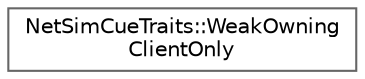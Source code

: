digraph "Graphical Class Hierarchy"
{
 // INTERACTIVE_SVG=YES
 // LATEX_PDF_SIZE
  bgcolor="transparent";
  edge [fontname=Helvetica,fontsize=10,labelfontname=Helvetica,labelfontsize=10];
  node [fontname=Helvetica,fontsize=10,shape=box,height=0.2,width=0.4];
  rankdir="LR";
  Node0 [id="Node000000",label="NetSimCueTraits::WeakOwning\lClientOnly",height=0.2,width=0.4,color="grey40", fillcolor="white", style="filled",URL="$d4/d81/structNetSimCueTraits_1_1WeakOwningClientOnly.html",tooltip=" "];
}
